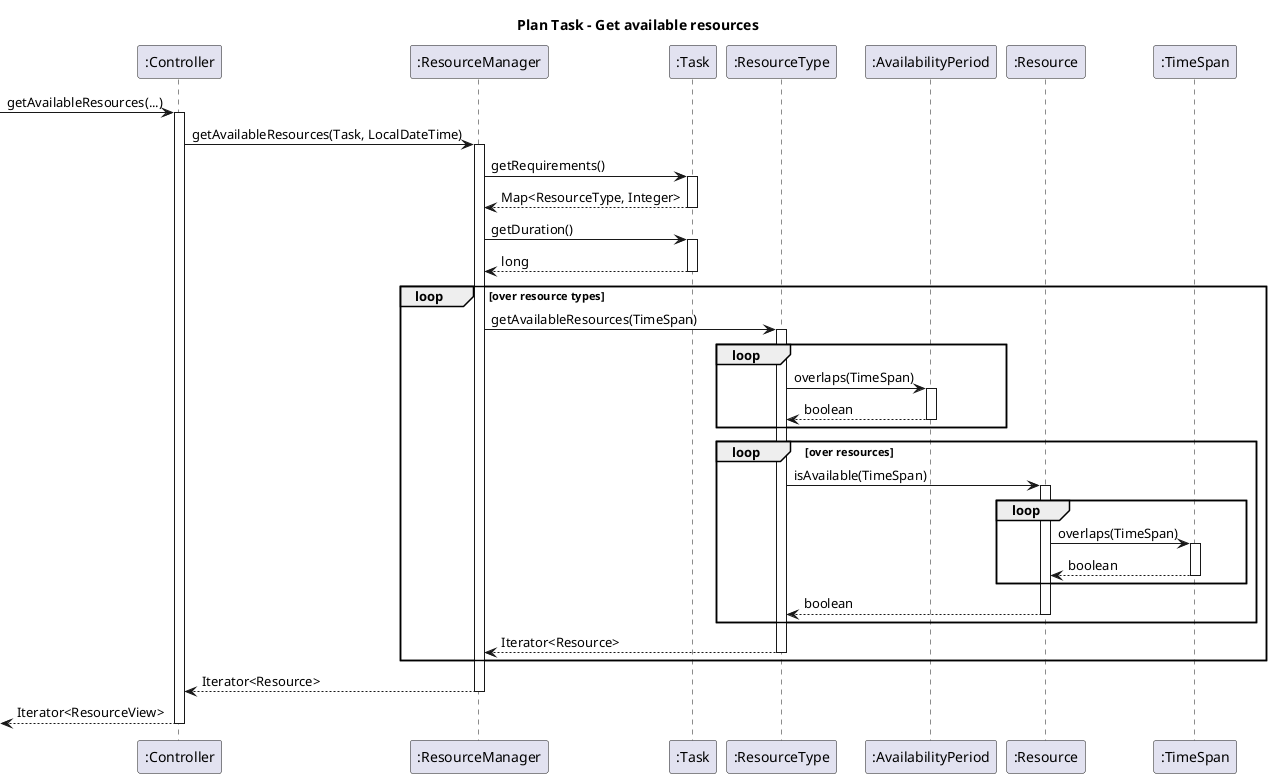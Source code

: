@startuml

title "Plan Task - Get available resources"

-> ":Controller": getAvailableResources(...)
activate ":Controller"

":Controller" -> ":ResourceManager": getAvailableResources(Task, LocalDateTime)
activate ":ResourceManager"


":ResourceManager" -> ":Task": getRequirements()
activate ":Task"
":Task" --> ":ResourceManager": Map<ResourceType, Integer>
deactivate ":Task"

":ResourceManager" -> ":Task": getDuration()
activate ":Task"
":Task" --> ":ResourceManager": long
deactivate ":Task"

loop over resource types

    ":ResourceManager" -> ":ResourceType": getAvailableResources(TimeSpan)
    activate ":ResourceType"

    loop
        ":ResourceType" -> ":AvailabilityPeriod": overlaps(TimeSpan)
        activate ":AvailabilityPeriod"

        ":AvailabilityPeriod" --> ":ResourceType": boolean
        deactivate ":AvailabilityPeriod"
    end

    loop over resources

        ":ResourceType" -> ":Resource": isAvailable(TimeSpan)
        activate ":Resource"

        loop
            ":Resource" -> ":TimeSpan": overlaps(TimeSpan)
            activate ":TimeSpan"

            ":TimeSpan" --> ":Resource": boolean
            deactivate ":TimeSpan"
        end

        ":Resource" --> ":ResourceType": boolean
        deactivate ":Resource"

    end

    ":ResourceType" --> ":ResourceManager": Iterator<Resource>
    deactivate ":ResourceType"

end


":ResourceManager" --> ":Controller": Iterator<Resource>
deactivate ":ResourceManager"

<-- ":Controller": Iterator<ResourceView>
deactivate ":Controller"

@enduml
